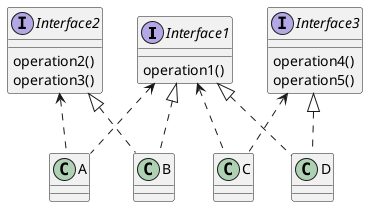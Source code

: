 @startuml
'https://plantuml.com/class-diagram

interface Interface1{
    operation1()
}

interface Interface2{
    operation2()
    operation3()
}

interface Interface3{
    operation4()
    operation5()
}

class A

class B

class C

class D

'类B实现Interface1、Interface2接口
Interface1<|..B
Interface2<|..B
'类D实现Interface1、Interface3接口
Interface1<|..D
Interface3<|..D
'类A依赖Interface1、Interface2接口
Interface1<..A
Interface2<..A
'类C依赖Interface1、Interface3接口
Interface1<..C
Interface3<..C



@enduml
